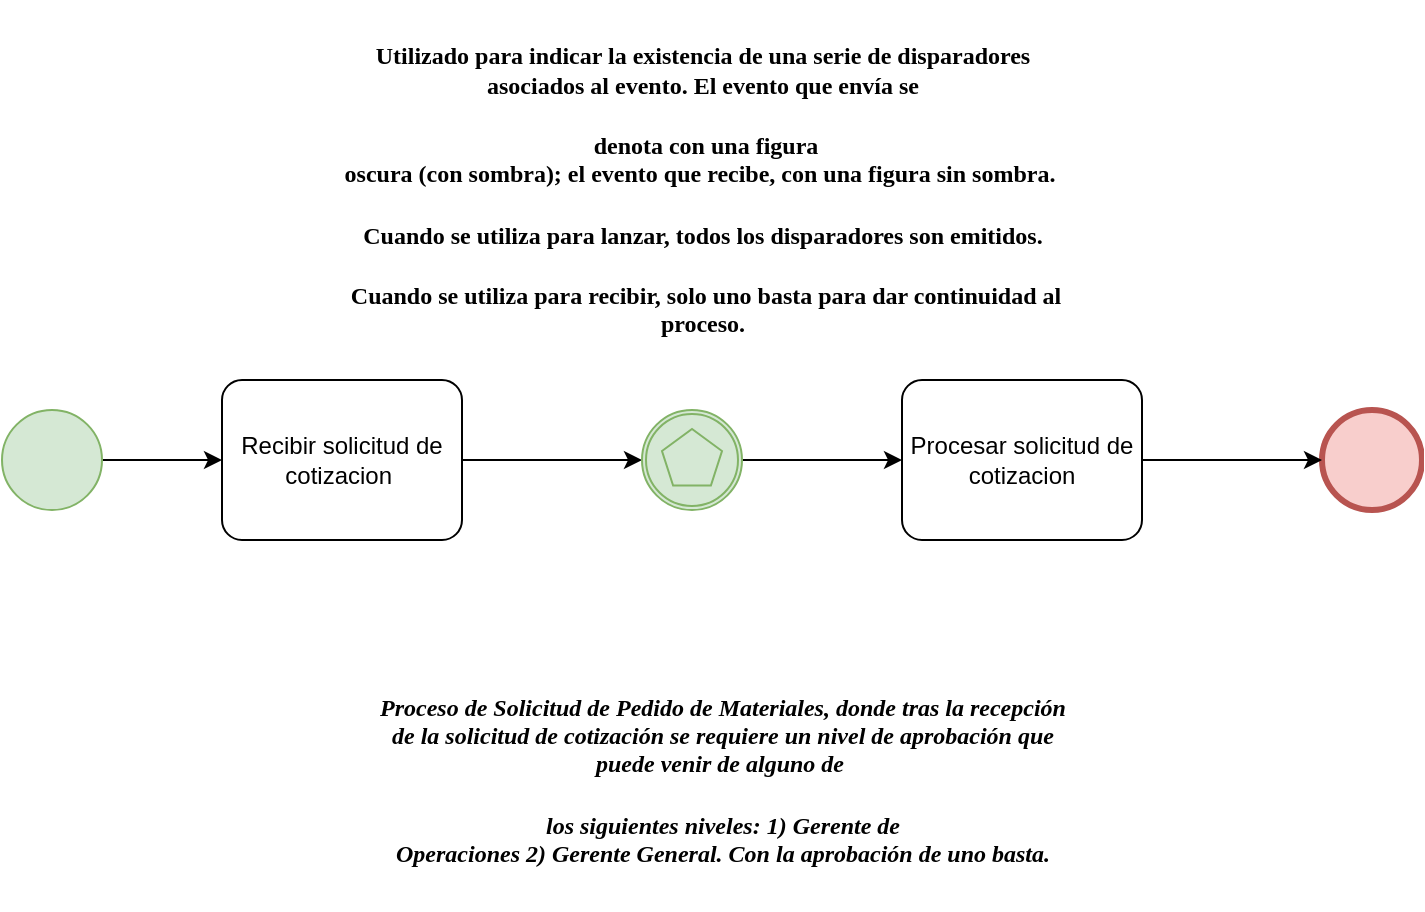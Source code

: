 <mxfile version="20.3.0" type="device"><diagram id="2zEcpBMTQg7aLv2WQsfc" name="Página-1"><mxGraphModel dx="1021" dy="1478" grid="1" gridSize="10" guides="1" tooltips="1" connect="1" arrows="1" fold="1" page="1" pageScale="1" pageWidth="1169" pageHeight="827" math="0" shadow="0"><root><mxCell id="0"/><mxCell id="1" parent="0"/><mxCell id="ZBbnLHUIyTQLxYjVdT0a-9" value="" style="edgeStyle=orthogonalEdgeStyle;rounded=0;orthogonalLoop=1;jettySize=auto;html=1;" edge="1" parent="1" source="ZBbnLHUIyTQLxYjVdT0a-1" target="ZBbnLHUIyTQLxYjVdT0a-3"><mxGeometry relative="1" as="geometry"/></mxCell><mxCell id="ZBbnLHUIyTQLxYjVdT0a-1" value="" style="points=[[0.145,0.145,0],[0.5,0,0],[0.855,0.145,0],[1,0.5,0],[0.855,0.855,0],[0.5,1,0],[0.145,0.855,0],[0,0.5,0]];shape=mxgraph.bpmn.event;html=1;verticalLabelPosition=bottom;labelBackgroundColor=#ffffff;verticalAlign=top;align=center;perimeter=ellipsePerimeter;outlineConnect=0;aspect=fixed;outline=standard;symbol=general;fillColor=#d5e8d4;strokeColor=#82b366;" vertex="1" parent="1"><mxGeometry x="120" y="190" width="50" height="50" as="geometry"/></mxCell><mxCell id="ZBbnLHUIyTQLxYjVdT0a-2" value="&lt;h4&gt;&lt;font face=&quot;Georgia&quot;&gt;Utilizado para indicar la existencia de una serie de disparadores&lt;br/&gt;asociados al evento. El evento que envía se&lt;/font&gt;&lt;/h4&gt;&lt;h4&gt;&lt;font face=&quot;Georgia&quot;&gt;&amp;nbsp;denota con una figura&lt;br/&gt;oscura (con sombra); el evento que recibe, con una figura sin sombra.&amp;nbsp;&lt;/font&gt;&lt;/h4&gt;&lt;h4&gt;&lt;font face=&quot;Georgia&quot;&gt;Cuando se utiliza para lanzar, todos los disparadores son emitidos.&lt;/font&gt;&lt;/h4&gt;&lt;h4&gt;&lt;font face=&quot;Georgia&quot;&gt;&amp;nbsp;Cuando se utiliza para recibir, solo uno basta para dar continuidad al&lt;br/&gt;proceso.&lt;/font&gt;&lt;br&gt;&lt;/h4&gt;" style="text;html=1;align=center;verticalAlign=middle;resizable=0;points=[];autosize=1;strokeColor=none;fillColor=none;" vertex="1" parent="1"><mxGeometry x="240" y="-15" width="460" height="190" as="geometry"/></mxCell><mxCell id="2G28ph015y-KWoTbm6aI-15" value="" style="edgeStyle=orthogonalEdgeStyle;rounded=0;orthogonalLoop=1;jettySize=auto;html=1;fontFamily=Georgia;" edge="1" parent="1" source="ZBbnLHUIyTQLxYjVdT0a-3" target="2G28ph015y-KWoTbm6aI-14"><mxGeometry relative="1" as="geometry"/></mxCell><mxCell id="ZBbnLHUIyTQLxYjVdT0a-3" value="Recibir solicitud de cotizacion " style="points=[[0.25,0,0],[0.5,0,0],[0.75,0,0],[1,0.25,0],[1,0.5,0],[1,0.75,0],[0.75,1,0],[0.5,1,0],[0.25,1,0],[0,0.75,0],[0,0.5,0],[0,0.25,0]];shape=mxgraph.bpmn.task;whiteSpace=wrap;rectStyle=rounded;size=10;taskMarker=abstract;" vertex="1" parent="1"><mxGeometry x="230" y="175" width="120" height="80" as="geometry"/></mxCell><mxCell id="ZBbnLHUIyTQLxYjVdT0a-6" value="" style="points=[[0.145,0.145,0],[0.5,0,0],[0.855,0.145,0],[1,0.5,0],[0.855,0.855,0],[0.5,1,0],[0.145,0.855,0],[0,0.5,0]];shape=mxgraph.bpmn.event;html=1;verticalLabelPosition=bottom;labelBackgroundColor=#ffffff;verticalAlign=top;align=center;perimeter=ellipsePerimeter;outlineConnect=0;aspect=fixed;outline=end;symbol=terminate2;fillColor=#f8cecc;strokeColor=#b85450;" vertex="1" parent="1"><mxGeometry x="780" y="190" width="50" height="50" as="geometry"/></mxCell><mxCell id="ZBbnLHUIyTQLxYjVdT0a-14" value="&lt;h4&gt;&lt;i&gt;&lt;font face=&quot;Georgia&quot;&gt;Proceso de Solicitud de Pedido de Materiales, donde tras la recepción&lt;br&gt;de la solicitud de cotización se requiere un nivel de aprobación que&lt;br&gt;puede venir de alguno de&amp;nbsp;&lt;/font&gt;&lt;/i&gt;&lt;/h4&gt;&lt;h4&gt;&lt;i&gt;&lt;font face=&quot;Georgia&quot;&gt;los siguientes niveles: 1) Gerente de&lt;br&gt;Operaciones 2) Gerente General. Con la aprobación de uno basta.&lt;/font&gt;&lt;/i&gt;&lt;br&gt;&lt;/h4&gt;" style="text;html=1;align=center;verticalAlign=middle;resizable=0;points=[];autosize=1;strokeColor=none;fillColor=none;" vertex="1" parent="1"><mxGeometry x="250" y="310" width="460" height="130" as="geometry"/></mxCell><mxCell id="2G28ph015y-KWoTbm6aI-8" value="" style="edgeStyle=orthogonalEdgeStyle;rounded=0;orthogonalLoop=1;jettySize=auto;html=1;fontFamily=Georgia;" edge="1" parent="1" source="2G28ph015y-KWoTbm6aI-6" target="ZBbnLHUIyTQLxYjVdT0a-6"><mxGeometry relative="1" as="geometry"/></mxCell><mxCell id="2G28ph015y-KWoTbm6aI-6" value="Procesar solicitud de cotizacion" style="points=[[0.25,0,0],[0.5,0,0],[0.75,0,0],[1,0.25,0],[1,0.5,0],[1,0.75,0],[0.75,1,0],[0.5,1,0],[0.25,1,0],[0,0.75,0],[0,0.5,0],[0,0.25,0]];shape=mxgraph.bpmn.task;whiteSpace=wrap;rectStyle=rounded;size=10;taskMarker=abstract;" vertex="1" parent="1"><mxGeometry x="570" y="175" width="120" height="80" as="geometry"/></mxCell><mxCell id="2G28ph015y-KWoTbm6aI-16" value="" style="edgeStyle=orthogonalEdgeStyle;rounded=0;orthogonalLoop=1;jettySize=auto;html=1;fontFamily=Georgia;" edge="1" parent="1" source="2G28ph015y-KWoTbm6aI-14" target="2G28ph015y-KWoTbm6aI-6"><mxGeometry relative="1" as="geometry"/></mxCell><mxCell id="2G28ph015y-KWoTbm6aI-14" value="" style="points=[[0.145,0.145,0],[0.5,0,0],[0.855,0.145,0],[1,0.5,0],[0.855,0.855,0],[0.5,1,0],[0.145,0.855,0],[0,0.5,0]];shape=mxgraph.bpmn.event;html=1;verticalLabelPosition=bottom;labelBackgroundColor=#ffffff;verticalAlign=top;align=center;perimeter=ellipsePerimeter;outlineConnect=0;aspect=fixed;outline=catching;symbol=multiple;fontFamily=Georgia;fillColor=#d5e8d4;strokeColor=#82b366;" vertex="1" parent="1"><mxGeometry x="440" y="190" width="50" height="50" as="geometry"/></mxCell></root></mxGraphModel></diagram></mxfile>